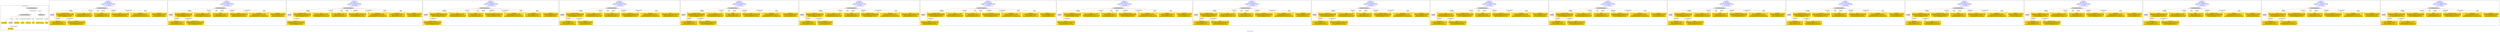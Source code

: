 digraph n0 {
fontcolor="blue"
remincross="true"
label="s22-s-moca.xml"
subgraph cluster_0 {
label="1-correct model"
n2[style="filled",color="white",fillcolor="lightgray",label="CulturalHeritageObject1"];
n3[shape="plaintext",style="filled",fillcolor="gold",label="creationDate"];
n4[style="filled",color="white",fillcolor="lightgray",label="Person1"];
n5[shape="plaintext",style="filled",fillcolor="gold",label="Dimensions"];
n6[shape="plaintext",style="filled",fillcolor="gold",label="Process"];
n7[shape="plaintext",style="filled",fillcolor="gold",label="Provenance"];
n8[shape="plaintext",style="filled",fillcolor="gold",label="title"];
n9[shape="plaintext",style="filled",fillcolor="gold",label="Assension_Number"];
n10[shape="plaintext",style="filled",fillcolor="gold",label="Artist_Name"];
n11[style="filled",color="white",fillcolor="lightgray",label="EuropeanaAggregation1"];
n12[style="filled",color="white",fillcolor="lightgray",label="WebResource1"];
n13[shape="plaintext",style="filled",fillcolor="gold",label="image"];
}
subgraph cluster_1 {
label="candidate 0\nlink coherence:1.0\nnode coherence:1.0\nconfidence:0.5796505738790739\nmapping score:0.6515501912930247\ncost:8.99999\n-precision:0.44-recall:0.36"
n15[style="filled",color="white",fillcolor="lightgray",label="CulturalHeritageObject1"];
n16[style="filled",color="white",fillcolor="lightgray",label="Person1"];
n17[shape="plaintext",style="filled",fillcolor="gold",label="Assension_Number\n[CulturalHeritageObject,provenance,0.625]\n[CulturalHeritageObject,rightsHolder,0.356]\n[CulturalHeritageObject,title,0.016]\n[Person,nameOfThePerson,0.003]"];
n18[shape="plaintext",style="filled",fillcolor="gold",label="creationDate\n[Person,dateOfDeath,0.937]\n[CulturalHeritageObject,created,0.045]\n[Person,dateOfBirth,0.018]\n[CulturalHeritageObject,provenance,0.0]"];
n19[shape="plaintext",style="filled",fillcolor="gold",label="title\n[CulturalHeritageObject,title,0.666]\n[Person,nameOfThePerson,0.277]\n[CulturalHeritageObject,provenance,0.029]\n[CulturalHeritageObject,extent,0.028]"];
n20[shape="plaintext",style="filled",fillcolor="gold",label="Provenance\n[CulturalHeritageObject,provenance,0.613]\n[CulturalHeritageObject,rightsHolder,0.364]\n[CulturalHeritageObject,title,0.017]\n[Person,nameOfThePerson,0.006]"];
n21[shape="plaintext",style="filled",fillcolor="gold",label="Process\n[CulturalHeritageObject,medium,0.974]\n[Concept,prefLabel,0.018]\n[CulturalHeritageObject,extent,0.004]\n[CulturalHeritageObject,title,0.003]"];
n22[shape="plaintext",style="filled",fillcolor="gold",label="image\n[CulturalHeritageObject,rightsHolder,0.523]\n[CulturalHeritageObject,provenance,0.318]\n[Person,nameOfThePerson,0.094]\n[CulturalHeritageObject,extent,0.066]"];
n23[shape="plaintext",style="filled",fillcolor="gold",label="Artist_Name\n[Person,nameOfThePerson,0.964]\n[CulturalHeritageObject,title,0.019]\n[CulturalHeritageObject,provenance,0.016]\n[CulturalHeritageObject,accessionNumber,0.001]"];
n24[shape="plaintext",style="filled",fillcolor="gold",label="Dimensions\n[CulturalHeritageObject,extent,0.905]\n[Person,nameOfThePerson,0.092]\n[Person,dateOfDeath,0.002]\n[CulturalHeritageObject,title,0.0]"];
}
subgraph cluster_2 {
label="candidate 1\nlink coherence:1.0\nnode coherence:1.0\nconfidence:0.5778625167906529\nmapping score:0.650954172263551\ncost:8.99999\n-precision:0.56-recall:0.45"
n26[style="filled",color="white",fillcolor="lightgray",label="CulturalHeritageObject1"];
n27[style="filled",color="white",fillcolor="lightgray",label="Person1"];
n28[shape="plaintext",style="filled",fillcolor="gold",label="Provenance\n[CulturalHeritageObject,provenance,0.613]\n[CulturalHeritageObject,rightsHolder,0.364]\n[CulturalHeritageObject,title,0.017]\n[Person,nameOfThePerson,0.006]"];
n29[shape="plaintext",style="filled",fillcolor="gold",label="creationDate\n[Person,dateOfDeath,0.937]\n[CulturalHeritageObject,created,0.045]\n[Person,dateOfBirth,0.018]\n[CulturalHeritageObject,provenance,0.0]"];
n30[shape="plaintext",style="filled",fillcolor="gold",label="title\n[CulturalHeritageObject,title,0.666]\n[Person,nameOfThePerson,0.277]\n[CulturalHeritageObject,provenance,0.029]\n[CulturalHeritageObject,extent,0.028]"];
n31[shape="plaintext",style="filled",fillcolor="gold",label="Assension_Number\n[CulturalHeritageObject,provenance,0.625]\n[CulturalHeritageObject,rightsHolder,0.356]\n[CulturalHeritageObject,title,0.016]\n[Person,nameOfThePerson,0.003]"];
n32[shape="plaintext",style="filled",fillcolor="gold",label="Process\n[CulturalHeritageObject,medium,0.974]\n[Concept,prefLabel,0.018]\n[CulturalHeritageObject,extent,0.004]\n[CulturalHeritageObject,title,0.003]"];
n33[shape="plaintext",style="filled",fillcolor="gold",label="image\n[CulturalHeritageObject,rightsHolder,0.523]\n[CulturalHeritageObject,provenance,0.318]\n[Person,nameOfThePerson,0.094]\n[CulturalHeritageObject,extent,0.066]"];
n34[shape="plaintext",style="filled",fillcolor="gold",label="Artist_Name\n[Person,nameOfThePerson,0.964]\n[CulturalHeritageObject,title,0.019]\n[CulturalHeritageObject,provenance,0.016]\n[CulturalHeritageObject,accessionNumber,0.001]"];
n35[shape="plaintext",style="filled",fillcolor="gold",label="Dimensions\n[CulturalHeritageObject,extent,0.905]\n[Person,nameOfThePerson,0.092]\n[Person,dateOfDeath,0.002]\n[CulturalHeritageObject,title,0.0]"];
}
subgraph cluster_3 {
label="candidate 10\nlink coherence:1.0\nnode coherence:1.0\nconfidence:0.4682130304588705\nmapping score:0.6144043434862901\ncost:8.99999\n-precision:0.56-recall:0.45"
n37[style="filled",color="white",fillcolor="lightgray",label="CulturalHeritageObject1"];
n38[style="filled",color="white",fillcolor="lightgray",label="Person1"];
n39[shape="plaintext",style="filled",fillcolor="gold",label="Assension_Number\n[CulturalHeritageObject,provenance,0.625]\n[CulturalHeritageObject,rightsHolder,0.356]\n[CulturalHeritageObject,title,0.016]\n[Person,nameOfThePerson,0.003]"];
n40[shape="plaintext",style="filled",fillcolor="gold",label="title\n[CulturalHeritageObject,title,0.666]\n[Person,nameOfThePerson,0.277]\n[CulturalHeritageObject,provenance,0.029]\n[CulturalHeritageObject,extent,0.028]"];
n41[shape="plaintext",style="filled",fillcolor="gold",label="Provenance\n[CulturalHeritageObject,provenance,0.613]\n[CulturalHeritageObject,rightsHolder,0.364]\n[CulturalHeritageObject,title,0.017]\n[Person,nameOfThePerson,0.006]"];
n42[shape="plaintext",style="filled",fillcolor="gold",label="Process\n[CulturalHeritageObject,medium,0.974]\n[Concept,prefLabel,0.018]\n[CulturalHeritageObject,extent,0.004]\n[CulturalHeritageObject,title,0.003]"];
n43[shape="plaintext",style="filled",fillcolor="gold",label="image\n[CulturalHeritageObject,rightsHolder,0.523]\n[CulturalHeritageObject,provenance,0.318]\n[Person,nameOfThePerson,0.094]\n[CulturalHeritageObject,extent,0.066]"];
n44[shape="plaintext",style="filled",fillcolor="gold",label="Artist_Name\n[Person,nameOfThePerson,0.964]\n[CulturalHeritageObject,title,0.019]\n[CulturalHeritageObject,provenance,0.016]\n[CulturalHeritageObject,accessionNumber,0.001]"];
n45[shape="plaintext",style="filled",fillcolor="gold",label="creationDate\n[Person,dateOfDeath,0.937]\n[CulturalHeritageObject,created,0.045]\n[Person,dateOfBirth,0.018]\n[CulturalHeritageObject,provenance,0.0]"];
n46[shape="plaintext",style="filled",fillcolor="gold",label="Dimensions\n[CulturalHeritageObject,extent,0.905]\n[Person,nameOfThePerson,0.092]\n[Person,dateOfDeath,0.002]\n[CulturalHeritageObject,title,0.0]"];
}
subgraph cluster_4 {
label="candidate 11\nlink coherence:1.0\nnode coherence:1.0\nconfidence:0.4664249733704496\nmapping score:0.6138083244568165\ncost:8.99999\n-precision:0.67-recall:0.55"
n48[style="filled",color="white",fillcolor="lightgray",label="CulturalHeritageObject1"];
n49[style="filled",color="white",fillcolor="lightgray",label="Person1"];
n50[shape="plaintext",style="filled",fillcolor="gold",label="Provenance\n[CulturalHeritageObject,provenance,0.613]\n[CulturalHeritageObject,rightsHolder,0.364]\n[CulturalHeritageObject,title,0.017]\n[Person,nameOfThePerson,0.006]"];
n51[shape="plaintext",style="filled",fillcolor="gold",label="title\n[CulturalHeritageObject,title,0.666]\n[Person,nameOfThePerson,0.277]\n[CulturalHeritageObject,provenance,0.029]\n[CulturalHeritageObject,extent,0.028]"];
n52[shape="plaintext",style="filled",fillcolor="gold",label="Assension_Number\n[CulturalHeritageObject,provenance,0.625]\n[CulturalHeritageObject,rightsHolder,0.356]\n[CulturalHeritageObject,title,0.016]\n[Person,nameOfThePerson,0.003]"];
n53[shape="plaintext",style="filled",fillcolor="gold",label="Process\n[CulturalHeritageObject,medium,0.974]\n[Concept,prefLabel,0.018]\n[CulturalHeritageObject,extent,0.004]\n[CulturalHeritageObject,title,0.003]"];
n54[shape="plaintext",style="filled",fillcolor="gold",label="image\n[CulturalHeritageObject,rightsHolder,0.523]\n[CulturalHeritageObject,provenance,0.318]\n[Person,nameOfThePerson,0.094]\n[CulturalHeritageObject,extent,0.066]"];
n55[shape="plaintext",style="filled",fillcolor="gold",label="Artist_Name\n[Person,nameOfThePerson,0.964]\n[CulturalHeritageObject,title,0.019]\n[CulturalHeritageObject,provenance,0.016]\n[CulturalHeritageObject,accessionNumber,0.001]"];
n56[shape="plaintext",style="filled",fillcolor="gold",label="creationDate\n[Person,dateOfDeath,0.937]\n[CulturalHeritageObject,created,0.045]\n[Person,dateOfBirth,0.018]\n[CulturalHeritageObject,provenance,0.0]"];
n57[shape="plaintext",style="filled",fillcolor="gold",label="Dimensions\n[CulturalHeritageObject,extent,0.905]\n[Person,nameOfThePerson,0.092]\n[Person,dateOfDeath,0.002]\n[CulturalHeritageObject,title,0.0]"];
}
subgraph cluster_5 {
label="candidate 12\nlink coherence:1.0\nnode coherence:1.0\nconfidence:0.4656610276280194\nmapping score:0.6135536758760064\ncost:8.99999\n-precision:0.33-recall:0.27"
n59[style="filled",color="white",fillcolor="lightgray",label="CulturalHeritageObject1"];
n60[style="filled",color="white",fillcolor="lightgray",label="Person1"];
n61[shape="plaintext",style="filled",fillcolor="gold",label="Assension_Number\n[CulturalHeritageObject,provenance,0.625]\n[CulturalHeritageObject,rightsHolder,0.356]\n[CulturalHeritageObject,title,0.016]\n[Person,nameOfThePerson,0.003]"];
n62[shape="plaintext",style="filled",fillcolor="gold",label="creationDate\n[Person,dateOfDeath,0.937]\n[CulturalHeritageObject,created,0.045]\n[Person,dateOfBirth,0.018]\n[CulturalHeritageObject,provenance,0.0]"];
n63[shape="plaintext",style="filled",fillcolor="gold",label="title\n[CulturalHeritageObject,title,0.666]\n[Person,nameOfThePerson,0.277]\n[CulturalHeritageObject,provenance,0.029]\n[CulturalHeritageObject,extent,0.028]"];
n64[shape="plaintext",style="filled",fillcolor="gold",label="Dimensions\n[CulturalHeritageObject,extent,0.905]\n[Person,nameOfThePerson,0.092]\n[Person,dateOfDeath,0.002]\n[CulturalHeritageObject,title,0.0]"];
n65[shape="plaintext",style="filled",fillcolor="gold",label="Process\n[CulturalHeritageObject,medium,0.974]\n[Concept,prefLabel,0.018]\n[CulturalHeritageObject,extent,0.004]\n[CulturalHeritageObject,title,0.003]"];
n66[shape="plaintext",style="filled",fillcolor="gold",label="Provenance\n[CulturalHeritageObject,provenance,0.613]\n[CulturalHeritageObject,rightsHolder,0.364]\n[CulturalHeritageObject,title,0.017]\n[Person,nameOfThePerson,0.006]"];
n67[shape="plaintext",style="filled",fillcolor="gold",label="Artist_Name\n[Person,nameOfThePerson,0.964]\n[CulturalHeritageObject,title,0.019]\n[CulturalHeritageObject,provenance,0.016]\n[CulturalHeritageObject,accessionNumber,0.001]"];
n68[shape="plaintext",style="filled",fillcolor="gold",label="image\n[CulturalHeritageObject,rightsHolder,0.523]\n[CulturalHeritageObject,provenance,0.318]\n[Person,nameOfThePerson,0.094]\n[CulturalHeritageObject,extent,0.066]"];
}
subgraph cluster_6 {
label="candidate 13\nlink coherence:1.0\nnode coherence:1.0\nconfidence:0.4647322962626519\nmapping score:0.6132440987542173\ncost:8.99999\n-precision:0.44-recall:0.36"
n70[style="filled",color="white",fillcolor="lightgray",label="CulturalHeritageObject1"];
n71[style="filled",color="white",fillcolor="lightgray",label="Person1"];
n72[shape="plaintext",style="filled",fillcolor="gold",label="Assension_Number\n[CulturalHeritageObject,provenance,0.625]\n[CulturalHeritageObject,rightsHolder,0.356]\n[CulturalHeritageObject,title,0.016]\n[Person,nameOfThePerson,0.003]"];
n73[shape="plaintext",style="filled",fillcolor="gold",label="title\n[CulturalHeritageObject,title,0.666]\n[Person,nameOfThePerson,0.277]\n[CulturalHeritageObject,provenance,0.029]\n[CulturalHeritageObject,extent,0.028]"];
n74[shape="plaintext",style="filled",fillcolor="gold",label="creationDate\n[Person,dateOfDeath,0.937]\n[CulturalHeritageObject,created,0.045]\n[Person,dateOfBirth,0.018]\n[CulturalHeritageObject,provenance,0.0]"];
n75[shape="plaintext",style="filled",fillcolor="gold",label="Provenance\n[CulturalHeritageObject,provenance,0.613]\n[CulturalHeritageObject,rightsHolder,0.364]\n[CulturalHeritageObject,title,0.017]\n[Person,nameOfThePerson,0.006]"];
n76[shape="plaintext",style="filled",fillcolor="gold",label="Process\n[CulturalHeritageObject,medium,0.974]\n[Concept,prefLabel,0.018]\n[CulturalHeritageObject,extent,0.004]\n[CulturalHeritageObject,title,0.003]"];
n77[shape="plaintext",style="filled",fillcolor="gold",label="image\n[CulturalHeritageObject,rightsHolder,0.523]\n[CulturalHeritageObject,provenance,0.318]\n[Person,nameOfThePerson,0.094]\n[CulturalHeritageObject,extent,0.066]"];
n78[shape="plaintext",style="filled",fillcolor="gold",label="Artist_Name\n[Person,nameOfThePerson,0.964]\n[CulturalHeritageObject,title,0.019]\n[CulturalHeritageObject,provenance,0.016]\n[CulturalHeritageObject,accessionNumber,0.001]"];
n79[shape="plaintext",style="filled",fillcolor="gold",label="Dimensions\n[CulturalHeritageObject,extent,0.905]\n[Person,nameOfThePerson,0.092]\n[Person,dateOfDeath,0.002]\n[CulturalHeritageObject,title,0.0]"];
}
subgraph cluster_7 {
label="candidate 14\nlink coherence:1.0\nnode coherence:1.0\nconfidence:0.4630753614295022\nmapping score:0.6126917871431674\ncost:8.99999\n-precision:0.44-recall:0.36"
n81[style="filled",color="white",fillcolor="lightgray",label="CulturalHeritageObject1"];
n82[style="filled",color="white",fillcolor="lightgray",label="Person1"];
n83[shape="plaintext",style="filled",fillcolor="gold",label="Provenance\n[CulturalHeritageObject,provenance,0.613]\n[CulturalHeritageObject,rightsHolder,0.364]\n[CulturalHeritageObject,title,0.017]\n[Person,nameOfThePerson,0.006]"];
n84[shape="plaintext",style="filled",fillcolor="gold",label="creationDate\n[Person,dateOfDeath,0.937]\n[CulturalHeritageObject,created,0.045]\n[Person,dateOfBirth,0.018]\n[CulturalHeritageObject,provenance,0.0]"];
n85[shape="plaintext",style="filled",fillcolor="gold",label="title\n[CulturalHeritageObject,title,0.666]\n[Person,nameOfThePerson,0.277]\n[CulturalHeritageObject,provenance,0.029]\n[CulturalHeritageObject,extent,0.028]"];
n86[shape="plaintext",style="filled",fillcolor="gold",label="Dimensions\n[CulturalHeritageObject,extent,0.905]\n[Person,nameOfThePerson,0.092]\n[Person,dateOfDeath,0.002]\n[CulturalHeritageObject,title,0.0]"];
n87[shape="plaintext",style="filled",fillcolor="gold",label="Process\n[CulturalHeritageObject,medium,0.974]\n[Concept,prefLabel,0.018]\n[CulturalHeritageObject,extent,0.004]\n[CulturalHeritageObject,title,0.003]"];
n88[shape="plaintext",style="filled",fillcolor="gold",label="Assension_Number\n[CulturalHeritageObject,provenance,0.625]\n[CulturalHeritageObject,rightsHolder,0.356]\n[CulturalHeritageObject,title,0.016]\n[Person,nameOfThePerson,0.003]"];
n89[shape="plaintext",style="filled",fillcolor="gold",label="Artist_Name\n[Person,nameOfThePerson,0.964]\n[CulturalHeritageObject,title,0.019]\n[CulturalHeritageObject,provenance,0.016]\n[CulturalHeritageObject,accessionNumber,0.001]"];
n90[shape="plaintext",style="filled",fillcolor="gold",label="image\n[CulturalHeritageObject,rightsHolder,0.523]\n[CulturalHeritageObject,provenance,0.318]\n[Person,nameOfThePerson,0.094]\n[CulturalHeritageObject,extent,0.066]"];
}
subgraph cluster_8 {
label="candidate 15\nlink coherence:1.0\nnode coherence:1.0\nconfidence:0.45933668896174507\nmapping score:0.6114455629872483\ncost:8.99999\n-precision:0.56-recall:0.45"
n92[style="filled",color="white",fillcolor="lightgray",label="CulturalHeritageObject1"];
n93[style="filled",color="white",fillcolor="lightgray",label="Person1"];
n94[shape="plaintext",style="filled",fillcolor="gold",label="Assension_Number\n[CulturalHeritageObject,provenance,0.625]\n[CulturalHeritageObject,rightsHolder,0.356]\n[CulturalHeritageObject,title,0.016]\n[Person,nameOfThePerson,0.003]"];
n95[shape="plaintext",style="filled",fillcolor="gold",label="title\n[CulturalHeritageObject,title,0.666]\n[Person,nameOfThePerson,0.277]\n[CulturalHeritageObject,provenance,0.029]\n[CulturalHeritageObject,extent,0.028]"];
n96[shape="plaintext",style="filled",fillcolor="gold",label="image\n[CulturalHeritageObject,rightsHolder,0.523]\n[CulturalHeritageObject,provenance,0.318]\n[Person,nameOfThePerson,0.094]\n[CulturalHeritageObject,extent,0.066]"];
n97[shape="plaintext",style="filled",fillcolor="gold",label="Process\n[CulturalHeritageObject,medium,0.974]\n[Concept,prefLabel,0.018]\n[CulturalHeritageObject,extent,0.004]\n[CulturalHeritageObject,title,0.003]"];
n98[shape="plaintext",style="filled",fillcolor="gold",label="Provenance\n[CulturalHeritageObject,provenance,0.613]\n[CulturalHeritageObject,rightsHolder,0.364]\n[CulturalHeritageObject,title,0.017]\n[Person,nameOfThePerson,0.006]"];
n99[shape="plaintext",style="filled",fillcolor="gold",label="Artist_Name\n[Person,nameOfThePerson,0.964]\n[CulturalHeritageObject,title,0.019]\n[CulturalHeritageObject,provenance,0.016]\n[CulturalHeritageObject,accessionNumber,0.001]"];
n100[shape="plaintext",style="filled",fillcolor="gold",label="creationDate\n[Person,dateOfDeath,0.937]\n[CulturalHeritageObject,created,0.045]\n[Person,dateOfBirth,0.018]\n[CulturalHeritageObject,provenance,0.0]"];
n101[shape="plaintext",style="filled",fillcolor="gold",label="Dimensions\n[CulturalHeritageObject,extent,0.905]\n[Person,nameOfThePerson,0.092]\n[Person,dateOfDeath,0.002]\n[CulturalHeritageObject,title,0.0]"];
}
subgraph cluster_9 {
label="candidate 16\nlink coherence:1.0\nnode coherence:1.0\nconfidence:0.4567510227632278\nmapping score:0.6105836742544093\ncost:8.99999\n-precision:0.67-recall:0.55"
n103[style="filled",color="white",fillcolor="lightgray",label="CulturalHeritageObject1"];
n104[style="filled",color="white",fillcolor="lightgray",label="Person1"];
n105[shape="plaintext",style="filled",fillcolor="gold",label="Provenance\n[CulturalHeritageObject,provenance,0.613]\n[CulturalHeritageObject,rightsHolder,0.364]\n[CulturalHeritageObject,title,0.017]\n[Person,nameOfThePerson,0.006]"];
n106[shape="plaintext",style="filled",fillcolor="gold",label="title\n[CulturalHeritageObject,title,0.666]\n[Person,nameOfThePerson,0.277]\n[CulturalHeritageObject,provenance,0.029]\n[CulturalHeritageObject,extent,0.028]"];
n107[shape="plaintext",style="filled",fillcolor="gold",label="image\n[CulturalHeritageObject,rightsHolder,0.523]\n[CulturalHeritageObject,provenance,0.318]\n[Person,nameOfThePerson,0.094]\n[CulturalHeritageObject,extent,0.066]"];
n108[shape="plaintext",style="filled",fillcolor="gold",label="Process\n[CulturalHeritageObject,medium,0.974]\n[Concept,prefLabel,0.018]\n[CulturalHeritageObject,extent,0.004]\n[CulturalHeritageObject,title,0.003]"];
n109[shape="plaintext",style="filled",fillcolor="gold",label="Assension_Number\n[CulturalHeritageObject,provenance,0.625]\n[CulturalHeritageObject,rightsHolder,0.356]\n[CulturalHeritageObject,title,0.016]\n[Person,nameOfThePerson,0.003]"];
n110[shape="plaintext",style="filled",fillcolor="gold",label="Artist_Name\n[Person,nameOfThePerson,0.964]\n[CulturalHeritageObject,title,0.019]\n[CulturalHeritageObject,provenance,0.016]\n[CulturalHeritageObject,accessionNumber,0.001]"];
n111[shape="plaintext",style="filled",fillcolor="gold",label="creationDate\n[Person,dateOfDeath,0.937]\n[CulturalHeritageObject,created,0.045]\n[Person,dateOfBirth,0.018]\n[CulturalHeritageObject,provenance,0.0]"];
n112[shape="plaintext",style="filled",fillcolor="gold",label="Dimensions\n[CulturalHeritageObject,extent,0.905]\n[Person,nameOfThePerson,0.092]\n[Person,dateOfDeath,0.002]\n[CulturalHeritageObject,title,0.0]"];
}
subgraph cluster_10 {
label="candidate 17\nlink coherence:1.0\nnode coherence:1.0\nconfidence:0.4558559547655264\nmapping score:0.6102853182551754\ncost:8.99999\n-precision:0.44-recall:0.36"
n114[style="filled",color="white",fillcolor="lightgray",label="CulturalHeritageObject1"];
n115[style="filled",color="white",fillcolor="lightgray",label="Person1"];
n116[shape="plaintext",style="filled",fillcolor="gold",label="Assension_Number\n[CulturalHeritageObject,provenance,0.625]\n[CulturalHeritageObject,rightsHolder,0.356]\n[CulturalHeritageObject,title,0.016]\n[Person,nameOfThePerson,0.003]"];
n117[shape="plaintext",style="filled",fillcolor="gold",label="title\n[CulturalHeritageObject,title,0.666]\n[Person,nameOfThePerson,0.277]\n[CulturalHeritageObject,provenance,0.029]\n[CulturalHeritageObject,extent,0.028]"];
n118[shape="plaintext",style="filled",fillcolor="gold",label="creationDate\n[Person,dateOfDeath,0.937]\n[CulturalHeritageObject,created,0.045]\n[Person,dateOfBirth,0.018]\n[CulturalHeritageObject,provenance,0.0]"];
n119[shape="plaintext",style="filled",fillcolor="gold",label="image\n[CulturalHeritageObject,rightsHolder,0.523]\n[CulturalHeritageObject,provenance,0.318]\n[Person,nameOfThePerson,0.094]\n[CulturalHeritageObject,extent,0.066]"];
n120[shape="plaintext",style="filled",fillcolor="gold",label="Process\n[CulturalHeritageObject,medium,0.974]\n[Concept,prefLabel,0.018]\n[CulturalHeritageObject,extent,0.004]\n[CulturalHeritageObject,title,0.003]"];
n121[shape="plaintext",style="filled",fillcolor="gold",label="Provenance\n[CulturalHeritageObject,provenance,0.613]\n[CulturalHeritageObject,rightsHolder,0.364]\n[CulturalHeritageObject,title,0.017]\n[Person,nameOfThePerson,0.006]"];
n122[shape="plaintext",style="filled",fillcolor="gold",label="Artist_Name\n[Person,nameOfThePerson,0.964]\n[CulturalHeritageObject,title,0.019]\n[CulturalHeritageObject,provenance,0.016]\n[CulturalHeritageObject,accessionNumber,0.001]"];
n123[shape="plaintext",style="filled",fillcolor="gold",label="Dimensions\n[CulturalHeritageObject,extent,0.905]\n[Person,nameOfThePerson,0.092]\n[Person,dateOfDeath,0.002]\n[CulturalHeritageObject,title,0.0]"];
}
subgraph cluster_11 {
label="candidate 18\nlink coherence:1.0\nnode coherence:1.0\nconfidence:0.4532702885670092\nmapping score:0.6094234295223364\ncost:8.99999\n-precision:0.56-recall:0.45"
n125[style="filled",color="white",fillcolor="lightgray",label="CulturalHeritageObject1"];
n126[style="filled",color="white",fillcolor="lightgray",label="Person1"];
n127[shape="plaintext",style="filled",fillcolor="gold",label="Provenance\n[CulturalHeritageObject,provenance,0.613]\n[CulturalHeritageObject,rightsHolder,0.364]\n[CulturalHeritageObject,title,0.017]\n[Person,nameOfThePerson,0.006]"];
n128[shape="plaintext",style="filled",fillcolor="gold",label="title\n[CulturalHeritageObject,title,0.666]\n[Person,nameOfThePerson,0.277]\n[CulturalHeritageObject,provenance,0.029]\n[CulturalHeritageObject,extent,0.028]"];
n129[shape="plaintext",style="filled",fillcolor="gold",label="creationDate\n[Person,dateOfDeath,0.937]\n[CulturalHeritageObject,created,0.045]\n[Person,dateOfBirth,0.018]\n[CulturalHeritageObject,provenance,0.0]"];
n130[shape="plaintext",style="filled",fillcolor="gold",label="image\n[CulturalHeritageObject,rightsHolder,0.523]\n[CulturalHeritageObject,provenance,0.318]\n[Person,nameOfThePerson,0.094]\n[CulturalHeritageObject,extent,0.066]"];
n131[shape="plaintext",style="filled",fillcolor="gold",label="Process\n[CulturalHeritageObject,medium,0.974]\n[Concept,prefLabel,0.018]\n[CulturalHeritageObject,extent,0.004]\n[CulturalHeritageObject,title,0.003]"];
n132[shape="plaintext",style="filled",fillcolor="gold",label="Assension_Number\n[CulturalHeritageObject,provenance,0.625]\n[CulturalHeritageObject,rightsHolder,0.356]\n[CulturalHeritageObject,title,0.016]\n[Person,nameOfThePerson,0.003]"];
n133[shape="plaintext",style="filled",fillcolor="gold",label="Artist_Name\n[Person,nameOfThePerson,0.964]\n[CulturalHeritageObject,title,0.019]\n[CulturalHeritageObject,provenance,0.016]\n[CulturalHeritageObject,accessionNumber,0.001]"];
n134[shape="plaintext",style="filled",fillcolor="gold",label="Dimensions\n[CulturalHeritageObject,extent,0.905]\n[Person,nameOfThePerson,0.092]\n[Person,dateOfDeath,0.002]\n[CulturalHeritageObject,title,0.0]"];
}
subgraph cluster_12 {
label="candidate 19\nlink coherence:1.0\nnode coherence:1.0\nconfidence:0.4150284118901164\nmapping score:0.5966761372967054\ncost:8.99999\n-precision:0.33-recall:0.27"
n136[style="filled",color="white",fillcolor="lightgray",label="CulturalHeritageObject1"];
n137[style="filled",color="white",fillcolor="lightgray",label="Person1"];
n138[shape="plaintext",style="filled",fillcolor="gold",label="title\n[CulturalHeritageObject,title,0.666]\n[Person,nameOfThePerson,0.277]\n[CulturalHeritageObject,provenance,0.029]\n[CulturalHeritageObject,extent,0.028]"];
n139[shape="plaintext",style="filled",fillcolor="gold",label="Assension_Number\n[CulturalHeritageObject,provenance,0.625]\n[CulturalHeritageObject,rightsHolder,0.356]\n[CulturalHeritageObject,title,0.016]\n[Person,nameOfThePerson,0.003]"];
n140[shape="plaintext",style="filled",fillcolor="gold",label="creationDate\n[Person,dateOfDeath,0.937]\n[CulturalHeritageObject,created,0.045]\n[Person,dateOfBirth,0.018]\n[CulturalHeritageObject,provenance,0.0]"];
n141[shape="plaintext",style="filled",fillcolor="gold",label="image\n[CulturalHeritageObject,rightsHolder,0.523]\n[CulturalHeritageObject,provenance,0.318]\n[Person,nameOfThePerson,0.094]\n[CulturalHeritageObject,extent,0.066]"];
n142[shape="plaintext",style="filled",fillcolor="gold",label="Process\n[CulturalHeritageObject,medium,0.974]\n[Concept,prefLabel,0.018]\n[CulturalHeritageObject,extent,0.004]\n[CulturalHeritageObject,title,0.003]"];
n143[shape="plaintext",style="filled",fillcolor="gold",label="Provenance\n[CulturalHeritageObject,provenance,0.613]\n[CulturalHeritageObject,rightsHolder,0.364]\n[CulturalHeritageObject,title,0.017]\n[Person,nameOfThePerson,0.006]"];
n144[shape="plaintext",style="filled",fillcolor="gold",label="Artist_Name\n[Person,nameOfThePerson,0.964]\n[CulturalHeritageObject,title,0.019]\n[CulturalHeritageObject,provenance,0.016]\n[CulturalHeritageObject,accessionNumber,0.001]"];
n145[shape="plaintext",style="filled",fillcolor="gold",label="Dimensions\n[CulturalHeritageObject,extent,0.905]\n[Person,nameOfThePerson,0.092]\n[Person,dateOfDeath,0.002]\n[CulturalHeritageObject,title,0.0]"];
}
subgraph cluster_13 {
label="candidate 2\nlink coherence:1.0\nnode coherence:1.0\nconfidence:0.5707742323819484\nmapping score:0.6485914107939829\ncost:8.99999\n-precision:0.44-recall:0.36"
n147[style="filled",color="white",fillcolor="lightgray",label="CulturalHeritageObject1"];
n148[style="filled",color="white",fillcolor="lightgray",label="Person1"];
n149[shape="plaintext",style="filled",fillcolor="gold",label="Assension_Number\n[CulturalHeritageObject,provenance,0.625]\n[CulturalHeritageObject,rightsHolder,0.356]\n[CulturalHeritageObject,title,0.016]\n[Person,nameOfThePerson,0.003]"];
n150[shape="plaintext",style="filled",fillcolor="gold",label="creationDate\n[Person,dateOfDeath,0.937]\n[CulturalHeritageObject,created,0.045]\n[Person,dateOfBirth,0.018]\n[CulturalHeritageObject,provenance,0.0]"];
n151[shape="plaintext",style="filled",fillcolor="gold",label="title\n[CulturalHeritageObject,title,0.666]\n[Person,nameOfThePerson,0.277]\n[CulturalHeritageObject,provenance,0.029]\n[CulturalHeritageObject,extent,0.028]"];
n152[shape="plaintext",style="filled",fillcolor="gold",label="image\n[CulturalHeritageObject,rightsHolder,0.523]\n[CulturalHeritageObject,provenance,0.318]\n[Person,nameOfThePerson,0.094]\n[CulturalHeritageObject,extent,0.066]"];
n153[shape="plaintext",style="filled",fillcolor="gold",label="Process\n[CulturalHeritageObject,medium,0.974]\n[Concept,prefLabel,0.018]\n[CulturalHeritageObject,extent,0.004]\n[CulturalHeritageObject,title,0.003]"];
n154[shape="plaintext",style="filled",fillcolor="gold",label="Provenance\n[CulturalHeritageObject,provenance,0.613]\n[CulturalHeritageObject,rightsHolder,0.364]\n[CulturalHeritageObject,title,0.017]\n[Person,nameOfThePerson,0.006]"];
n155[shape="plaintext",style="filled",fillcolor="gold",label="Artist_Name\n[Person,nameOfThePerson,0.964]\n[CulturalHeritageObject,title,0.019]\n[CulturalHeritageObject,provenance,0.016]\n[CulturalHeritageObject,accessionNumber,0.001]"];
n156[shape="plaintext",style="filled",fillcolor="gold",label="Dimensions\n[CulturalHeritageObject,extent,0.905]\n[Person,nameOfThePerson,0.092]\n[Person,dateOfDeath,0.002]\n[CulturalHeritageObject,title,0.0]"];
}
subgraph cluster_14 {
label="candidate 3\nlink coherence:1.0\nnode coherence:1.0\nconfidence:0.5681885661834312\nmapping score:0.6477295220611438\ncost:8.99999\n-precision:0.56-recall:0.45"
n158[style="filled",color="white",fillcolor="lightgray",label="CulturalHeritageObject1"];
n159[style="filled",color="white",fillcolor="lightgray",label="Person1"];
n160[shape="plaintext",style="filled",fillcolor="gold",label="Provenance\n[CulturalHeritageObject,provenance,0.613]\n[CulturalHeritageObject,rightsHolder,0.364]\n[CulturalHeritageObject,title,0.017]\n[Person,nameOfThePerson,0.006]"];
n161[shape="plaintext",style="filled",fillcolor="gold",label="creationDate\n[Person,dateOfDeath,0.937]\n[CulturalHeritageObject,created,0.045]\n[Person,dateOfBirth,0.018]\n[CulturalHeritageObject,provenance,0.0]"];
n162[shape="plaintext",style="filled",fillcolor="gold",label="title\n[CulturalHeritageObject,title,0.666]\n[Person,nameOfThePerson,0.277]\n[CulturalHeritageObject,provenance,0.029]\n[CulturalHeritageObject,extent,0.028]"];
n163[shape="plaintext",style="filled",fillcolor="gold",label="image\n[CulturalHeritageObject,rightsHolder,0.523]\n[CulturalHeritageObject,provenance,0.318]\n[Person,nameOfThePerson,0.094]\n[CulturalHeritageObject,extent,0.066]"];
n164[shape="plaintext",style="filled",fillcolor="gold",label="Process\n[CulturalHeritageObject,medium,0.974]\n[Concept,prefLabel,0.018]\n[CulturalHeritageObject,extent,0.004]\n[CulturalHeritageObject,title,0.003]"];
n165[shape="plaintext",style="filled",fillcolor="gold",label="Assension_Number\n[CulturalHeritageObject,provenance,0.625]\n[CulturalHeritageObject,rightsHolder,0.356]\n[CulturalHeritageObject,title,0.016]\n[Person,nameOfThePerson,0.003]"];
n166[shape="plaintext",style="filled",fillcolor="gold",label="Artist_Name\n[Person,nameOfThePerson,0.964]\n[CulturalHeritageObject,title,0.019]\n[CulturalHeritageObject,provenance,0.016]\n[CulturalHeritageObject,accessionNumber,0.001]"];
n167[shape="plaintext",style="filled",fillcolor="gold",label="Dimensions\n[CulturalHeritageObject,extent,0.905]\n[Person,nameOfThePerson,0.092]\n[Person,dateOfDeath,0.002]\n[CulturalHeritageObject,title,0.0]"];
}
subgraph cluster_15 {
label="candidate 4\nlink coherence:1.0\nnode coherence:1.0\nconfidence:0.5323471866256599\nmapping score:0.6357823955418866\ncost:8.99999\n-precision:0.33-recall:0.27"
n169[style="filled",color="white",fillcolor="lightgray",label="CulturalHeritageObject1"];
n170[style="filled",color="white",fillcolor="lightgray",label="Person1"];
n171[shape="plaintext",style="filled",fillcolor="gold",label="Assension_Number\n[CulturalHeritageObject,provenance,0.625]\n[CulturalHeritageObject,rightsHolder,0.356]\n[CulturalHeritageObject,title,0.016]\n[Person,nameOfThePerson,0.003]"];
n172[shape="plaintext",style="filled",fillcolor="gold",label="Provenance\n[CulturalHeritageObject,provenance,0.613]\n[CulturalHeritageObject,rightsHolder,0.364]\n[CulturalHeritageObject,title,0.017]\n[Person,nameOfThePerson,0.006]"];
n173[shape="plaintext",style="filled",fillcolor="gold",label="creationDate\n[Person,dateOfDeath,0.937]\n[CulturalHeritageObject,created,0.045]\n[Person,dateOfBirth,0.018]\n[CulturalHeritageObject,provenance,0.0]"];
n174[shape="plaintext",style="filled",fillcolor="gold",label="title\n[CulturalHeritageObject,title,0.666]\n[Person,nameOfThePerson,0.277]\n[CulturalHeritageObject,provenance,0.029]\n[CulturalHeritageObject,extent,0.028]"];
n175[shape="plaintext",style="filled",fillcolor="gold",label="Process\n[CulturalHeritageObject,medium,0.974]\n[Concept,prefLabel,0.018]\n[CulturalHeritageObject,extent,0.004]\n[CulturalHeritageObject,title,0.003]"];
n176[shape="plaintext",style="filled",fillcolor="gold",label="image\n[CulturalHeritageObject,rightsHolder,0.523]\n[CulturalHeritageObject,provenance,0.318]\n[Person,nameOfThePerson,0.094]\n[CulturalHeritageObject,extent,0.066]"];
n177[shape="plaintext",style="filled",fillcolor="gold",label="Artist_Name\n[Person,nameOfThePerson,0.964]\n[CulturalHeritageObject,title,0.019]\n[CulturalHeritageObject,provenance,0.016]\n[CulturalHeritageObject,accessionNumber,0.001]"];
n178[shape="plaintext",style="filled",fillcolor="gold",label="Dimensions\n[CulturalHeritageObject,extent,0.905]\n[Person,nameOfThePerson,0.092]\n[Person,dateOfDeath,0.002]\n[CulturalHeritageObject,title,0.0]"];
}
subgraph cluster_16 {
label="candidate 5\nlink coherence:1.0\nnode coherence:1.0\nconfidence:0.5308051041975927\nmapping score:0.6352683680658643\ncost:8.99999\n-precision:0.44-recall:0.36"
n180[style="filled",color="white",fillcolor="lightgray",label="CulturalHeritageObject1"];
n181[style="filled",color="white",fillcolor="lightgray",label="Person1"];
n182[shape="plaintext",style="filled",fillcolor="gold",label="Provenance\n[CulturalHeritageObject,provenance,0.613]\n[CulturalHeritageObject,rightsHolder,0.364]\n[CulturalHeritageObject,title,0.017]\n[Person,nameOfThePerson,0.006]"];
n183[shape="plaintext",style="filled",fillcolor="gold",label="Assension_Number\n[CulturalHeritageObject,provenance,0.625]\n[CulturalHeritageObject,rightsHolder,0.356]\n[CulturalHeritageObject,title,0.016]\n[Person,nameOfThePerson,0.003]"];
n184[shape="plaintext",style="filled",fillcolor="gold",label="creationDate\n[Person,dateOfDeath,0.937]\n[CulturalHeritageObject,created,0.045]\n[Person,dateOfBirth,0.018]\n[CulturalHeritageObject,provenance,0.0]"];
n185[shape="plaintext",style="filled",fillcolor="gold",label="title\n[CulturalHeritageObject,title,0.666]\n[Person,nameOfThePerson,0.277]\n[CulturalHeritageObject,provenance,0.029]\n[CulturalHeritageObject,extent,0.028]"];
n186[shape="plaintext",style="filled",fillcolor="gold",label="Process\n[CulturalHeritageObject,medium,0.974]\n[Concept,prefLabel,0.018]\n[CulturalHeritageObject,extent,0.004]\n[CulturalHeritageObject,title,0.003]"];
n187[shape="plaintext",style="filled",fillcolor="gold",label="image\n[CulturalHeritageObject,rightsHolder,0.523]\n[CulturalHeritageObject,provenance,0.318]\n[Person,nameOfThePerson,0.094]\n[CulturalHeritageObject,extent,0.066]"];
n188[shape="plaintext",style="filled",fillcolor="gold",label="Artist_Name\n[Person,nameOfThePerson,0.964]\n[CulturalHeritageObject,title,0.019]\n[CulturalHeritageObject,provenance,0.016]\n[CulturalHeritageObject,accessionNumber,0.001]"];
n189[shape="plaintext",style="filled",fillcolor="gold",label="Dimensions\n[CulturalHeritageObject,extent,0.905]\n[Person,nameOfThePerson,0.092]\n[Person,dateOfDeath,0.002]\n[CulturalHeritageObject,title,0.0]"];
}
subgraph cluster_17 {
label="candidate 6\nlink coherence:1.0\nnode coherence:1.0\nconfidence:0.5210875907273596\nmapping score:0.6320291969091199\ncost:8.99999\n-precision:0.44-recall:0.36"
n191[style="filled",color="white",fillcolor="lightgray",label="CulturalHeritageObject1"];
n192[style="filled",color="white",fillcolor="lightgray",label="Person1"];
n193[shape="plaintext",style="filled",fillcolor="gold",label="image\n[CulturalHeritageObject,rightsHolder,0.523]\n[CulturalHeritageObject,provenance,0.318]\n[Person,nameOfThePerson,0.094]\n[CulturalHeritageObject,extent,0.066]"];
n194[shape="plaintext",style="filled",fillcolor="gold",label="creationDate\n[Person,dateOfDeath,0.937]\n[CulturalHeritageObject,created,0.045]\n[Person,dateOfBirth,0.018]\n[CulturalHeritageObject,provenance,0.0]"];
n195[shape="plaintext",style="filled",fillcolor="gold",label="title\n[CulturalHeritageObject,title,0.666]\n[Person,nameOfThePerson,0.277]\n[CulturalHeritageObject,provenance,0.029]\n[CulturalHeritageObject,extent,0.028]"];
n196[shape="plaintext",style="filled",fillcolor="gold",label="Assension_Number\n[CulturalHeritageObject,provenance,0.625]\n[CulturalHeritageObject,rightsHolder,0.356]\n[CulturalHeritageObject,title,0.016]\n[Person,nameOfThePerson,0.003]"];
n197[shape="plaintext",style="filled",fillcolor="gold",label="Process\n[CulturalHeritageObject,medium,0.974]\n[Concept,prefLabel,0.018]\n[CulturalHeritageObject,extent,0.004]\n[CulturalHeritageObject,title,0.003]"];
n198[shape="plaintext",style="filled",fillcolor="gold",label="Provenance\n[CulturalHeritageObject,provenance,0.613]\n[CulturalHeritageObject,rightsHolder,0.364]\n[CulturalHeritageObject,title,0.017]\n[Person,nameOfThePerson,0.006]"];
n199[shape="plaintext",style="filled",fillcolor="gold",label="Artist_Name\n[Person,nameOfThePerson,0.964]\n[CulturalHeritageObject,title,0.019]\n[CulturalHeritageObject,provenance,0.016]\n[CulturalHeritageObject,accessionNumber,0.001]"];
n200[shape="plaintext",style="filled",fillcolor="gold",label="Dimensions\n[CulturalHeritageObject,extent,0.905]\n[Person,nameOfThePerson,0.092]\n[Person,dateOfDeath,0.002]\n[CulturalHeritageObject,title,0.0]"];
}
subgraph cluster_18 {
label="candidate 7\nlink coherence:1.0\nnode coherence:1.0\nconfidence:0.5202899816172634\nmapping score:0.6317633272057545\ncost:8.99999\n-precision:0.44-recall:0.36"
n202[style="filled",color="white",fillcolor="lightgray",label="CulturalHeritageObject1"];
n203[style="filled",color="white",fillcolor="lightgray",label="Person1"];
n204[shape="plaintext",style="filled",fillcolor="gold",label="image\n[CulturalHeritageObject,rightsHolder,0.523]\n[CulturalHeritageObject,provenance,0.318]\n[Person,nameOfThePerson,0.094]\n[CulturalHeritageObject,extent,0.066]"];
n205[shape="plaintext",style="filled",fillcolor="gold",label="creationDate\n[Person,dateOfDeath,0.937]\n[CulturalHeritageObject,created,0.045]\n[Person,dateOfBirth,0.018]\n[CulturalHeritageObject,provenance,0.0]"];
n206[shape="plaintext",style="filled",fillcolor="gold",label="title\n[CulturalHeritageObject,title,0.666]\n[Person,nameOfThePerson,0.277]\n[CulturalHeritageObject,provenance,0.029]\n[CulturalHeritageObject,extent,0.028]"];
n207[shape="plaintext",style="filled",fillcolor="gold",label="Provenance\n[CulturalHeritageObject,provenance,0.613]\n[CulturalHeritageObject,rightsHolder,0.364]\n[CulturalHeritageObject,title,0.017]\n[Person,nameOfThePerson,0.006]"];
n208[shape="plaintext",style="filled",fillcolor="gold",label="Process\n[CulturalHeritageObject,medium,0.974]\n[Concept,prefLabel,0.018]\n[CulturalHeritageObject,extent,0.004]\n[CulturalHeritageObject,title,0.003]"];
n209[shape="plaintext",style="filled",fillcolor="gold",label="Assension_Number\n[CulturalHeritageObject,provenance,0.625]\n[CulturalHeritageObject,rightsHolder,0.356]\n[CulturalHeritageObject,title,0.016]\n[Person,nameOfThePerson,0.003]"];
n210[shape="plaintext",style="filled",fillcolor="gold",label="Artist_Name\n[Person,nameOfThePerson,0.964]\n[CulturalHeritageObject,title,0.019]\n[CulturalHeritageObject,provenance,0.016]\n[CulturalHeritageObject,accessionNumber,0.001]"];
n211[shape="plaintext",style="filled",fillcolor="gold",label="Dimensions\n[CulturalHeritageObject,extent,0.905]\n[Person,nameOfThePerson,0.092]\n[Person,dateOfDeath,0.002]\n[CulturalHeritageObject,title,0.0]"];
}
subgraph cluster_19 {
label="candidate 8\nlink coherence:1.0\nnode coherence:1.0\nconfidence:0.47403017813429943\nmapping score:0.6163433927114331\ncost:8.99999\n-precision:0.33-recall:0.27"
n213[style="filled",color="white",fillcolor="lightgray",label="CulturalHeritageObject1"];
n214[style="filled",color="white",fillcolor="lightgray",label="Person1"];
n215[shape="plaintext",style="filled",fillcolor="gold",label="image\n[CulturalHeritageObject,rightsHolder,0.523]\n[CulturalHeritageObject,provenance,0.318]\n[Person,nameOfThePerson,0.094]\n[CulturalHeritageObject,extent,0.066]"];
n216[shape="plaintext",style="filled",fillcolor="gold",label="Assension_Number\n[CulturalHeritageObject,provenance,0.625]\n[CulturalHeritageObject,rightsHolder,0.356]\n[CulturalHeritageObject,title,0.016]\n[Person,nameOfThePerson,0.003]"];
n217[shape="plaintext",style="filled",fillcolor="gold",label="creationDate\n[Person,dateOfDeath,0.937]\n[CulturalHeritageObject,created,0.045]\n[Person,dateOfBirth,0.018]\n[CulturalHeritageObject,provenance,0.0]"];
n218[shape="plaintext",style="filled",fillcolor="gold",label="title\n[CulturalHeritageObject,title,0.666]\n[Person,nameOfThePerson,0.277]\n[CulturalHeritageObject,provenance,0.029]\n[CulturalHeritageObject,extent,0.028]"];
n219[shape="plaintext",style="filled",fillcolor="gold",label="Process\n[CulturalHeritageObject,medium,0.974]\n[Concept,prefLabel,0.018]\n[CulturalHeritageObject,extent,0.004]\n[CulturalHeritageObject,title,0.003]"];
n220[shape="plaintext",style="filled",fillcolor="gold",label="Provenance\n[CulturalHeritageObject,provenance,0.613]\n[CulturalHeritageObject,rightsHolder,0.364]\n[CulturalHeritageObject,title,0.017]\n[Person,nameOfThePerson,0.006]"];
n221[shape="plaintext",style="filled",fillcolor="gold",label="Artist_Name\n[Person,nameOfThePerson,0.964]\n[CulturalHeritageObject,title,0.019]\n[CulturalHeritageObject,provenance,0.016]\n[CulturalHeritageObject,accessionNumber,0.001]"];
n222[shape="plaintext",style="filled",fillcolor="gold",label="Dimensions\n[CulturalHeritageObject,extent,0.905]\n[Person,nameOfThePerson,0.092]\n[Person,dateOfDeath,0.002]\n[CulturalHeritageObject,title,0.0]"];
}
subgraph cluster_20 {
label="candidate 9\nlink coherence:1.0\nnode coherence:1.0\nconfidence:0.47298659436384943\nmapping score:0.6159955314546165\ncost:8.99999\n-precision:0.33-recall:0.27"
n224[style="filled",color="white",fillcolor="lightgray",label="CulturalHeritageObject1"];
n225[style="filled",color="white",fillcolor="lightgray",label="Person1"];
n226[shape="plaintext",style="filled",fillcolor="gold",label="image\n[CulturalHeritageObject,rightsHolder,0.523]\n[CulturalHeritageObject,provenance,0.318]\n[Person,nameOfThePerson,0.094]\n[CulturalHeritageObject,extent,0.066]"];
n227[shape="plaintext",style="filled",fillcolor="gold",label="Provenance\n[CulturalHeritageObject,provenance,0.613]\n[CulturalHeritageObject,rightsHolder,0.364]\n[CulturalHeritageObject,title,0.017]\n[Person,nameOfThePerson,0.006]"];
n228[shape="plaintext",style="filled",fillcolor="gold",label="creationDate\n[Person,dateOfDeath,0.937]\n[CulturalHeritageObject,created,0.045]\n[Person,dateOfBirth,0.018]\n[CulturalHeritageObject,provenance,0.0]"];
n229[shape="plaintext",style="filled",fillcolor="gold",label="title\n[CulturalHeritageObject,title,0.666]\n[Person,nameOfThePerson,0.277]\n[CulturalHeritageObject,provenance,0.029]\n[CulturalHeritageObject,extent,0.028]"];
n230[shape="plaintext",style="filled",fillcolor="gold",label="Process\n[CulturalHeritageObject,medium,0.974]\n[Concept,prefLabel,0.018]\n[CulturalHeritageObject,extent,0.004]\n[CulturalHeritageObject,title,0.003]"];
n231[shape="plaintext",style="filled",fillcolor="gold",label="Assension_Number\n[CulturalHeritageObject,provenance,0.625]\n[CulturalHeritageObject,rightsHolder,0.356]\n[CulturalHeritageObject,title,0.016]\n[Person,nameOfThePerson,0.003]"];
n232[shape="plaintext",style="filled",fillcolor="gold",label="Artist_Name\n[Person,nameOfThePerson,0.964]\n[CulturalHeritageObject,title,0.019]\n[CulturalHeritageObject,provenance,0.016]\n[CulturalHeritageObject,accessionNumber,0.001]"];
n233[shape="plaintext",style="filled",fillcolor="gold",label="Dimensions\n[CulturalHeritageObject,extent,0.905]\n[Person,nameOfThePerson,0.092]\n[Person,dateOfDeath,0.002]\n[CulturalHeritageObject,title,0.0]"];
}
n2 -> n3[color="brown",fontcolor="black",label="created"]
n2 -> n4[color="brown",fontcolor="black",label="creator"]
n2 -> n5[color="brown",fontcolor="black",label="extent"]
n2 -> n6[color="brown",fontcolor="black",label="medium"]
n2 -> n7[color="brown",fontcolor="black",label="provenance"]
n2 -> n8[color="brown",fontcolor="black",label="title"]
n2 -> n9[color="brown",fontcolor="black",label="accessionNumber"]
n4 -> n10[color="brown",fontcolor="black",label="nameOfThePerson"]
n11 -> n2[color="brown",fontcolor="black",label="aggregatedCHO"]
n11 -> n12[color="brown",fontcolor="black",label="hasView"]
n12 -> n13[color="brown",fontcolor="black",label="classLink"]
n15 -> n16[color="brown",fontcolor="black",label="creator\nw=0.99999"]
n15 -> n17[color="brown",fontcolor="black",label="provenance\nw=1.0"]
n16 -> n18[color="brown",fontcolor="black",label="dateOfDeath\nw=1.0"]
n15 -> n19[color="brown",fontcolor="black",label="title\nw=1.0"]
n16 -> n20[color="brown",fontcolor="black",label="nameOfThePerson\nw=1.0"]
n15 -> n21[color="brown",fontcolor="black",label="medium\nw=1.0"]
n15 -> n22[color="brown",fontcolor="black",label="rightsHolder\nw=1.0"]
n15 -> n23[color="brown",fontcolor="black",label="accessionNumber\nw=1.0"]
n15 -> n24[color="brown",fontcolor="black",label="extent\nw=1.0"]
n26 -> n27[color="brown",fontcolor="black",label="creator\nw=0.99999"]
n26 -> n28[color="brown",fontcolor="black",label="provenance\nw=1.0"]
n27 -> n29[color="brown",fontcolor="black",label="dateOfDeath\nw=1.0"]
n26 -> n30[color="brown",fontcolor="black",label="title\nw=1.0"]
n27 -> n31[color="brown",fontcolor="black",label="nameOfThePerson\nw=1.0"]
n26 -> n32[color="brown",fontcolor="black",label="medium\nw=1.0"]
n26 -> n33[color="brown",fontcolor="black",label="rightsHolder\nw=1.0"]
n26 -> n34[color="brown",fontcolor="black",label="accessionNumber\nw=1.0"]
n26 -> n35[color="brown",fontcolor="black",label="extent\nw=1.0"]
n37 -> n38[color="brown",fontcolor="black",label="creator\nw=0.99999"]
n37 -> n39[color="brown",fontcolor="black",label="provenance\nw=1.0"]
n37 -> n40[color="brown",fontcolor="black",label="title\nw=1.0"]
n38 -> n41[color="brown",fontcolor="black",label="nameOfThePerson\nw=1.0"]
n37 -> n42[color="brown",fontcolor="black",label="medium\nw=1.0"]
n37 -> n43[color="brown",fontcolor="black",label="rightsHolder\nw=1.0"]
n37 -> n44[color="brown",fontcolor="black",label="accessionNumber\nw=1.0"]
n37 -> n45[color="brown",fontcolor="black",label="created\nw=1.0"]
n37 -> n46[color="brown",fontcolor="black",label="extent\nw=1.0"]
n48 -> n49[color="brown",fontcolor="black",label="creator\nw=0.99999"]
n48 -> n50[color="brown",fontcolor="black",label="provenance\nw=1.0"]
n48 -> n51[color="brown",fontcolor="black",label="title\nw=1.0"]
n49 -> n52[color="brown",fontcolor="black",label="nameOfThePerson\nw=1.0"]
n48 -> n53[color="brown",fontcolor="black",label="medium\nw=1.0"]
n48 -> n54[color="brown",fontcolor="black",label="rightsHolder\nw=1.0"]
n48 -> n55[color="brown",fontcolor="black",label="accessionNumber\nw=1.0"]
n48 -> n56[color="brown",fontcolor="black",label="created\nw=1.0"]
n48 -> n57[color="brown",fontcolor="black",label="extent\nw=1.0"]
n59 -> n60[color="brown",fontcolor="black",label="creator\nw=0.99999"]
n59 -> n61[color="brown",fontcolor="black",label="provenance\nw=1.0"]
n60 -> n62[color="brown",fontcolor="black",label="dateOfDeath\nw=1.0"]
n59 -> n63[color="brown",fontcolor="black",label="title\nw=1.0"]
n60 -> n64[color="brown",fontcolor="black",label="nameOfThePerson\nw=1.0"]
n59 -> n65[color="brown",fontcolor="black",label="medium\nw=1.0"]
n59 -> n66[color="brown",fontcolor="black",label="rightsHolder\nw=1.0"]
n59 -> n67[color="brown",fontcolor="black",label="accessionNumber\nw=1.0"]
n59 -> n68[color="brown",fontcolor="black",label="extent\nw=1.0"]
n70 -> n71[color="brown",fontcolor="black",label="creator\nw=0.99999"]
n70 -> n72[color="brown",fontcolor="black",label="provenance\nw=1.0"]
n70 -> n73[color="brown",fontcolor="black",label="title\nw=1.0"]
n71 -> n74[color="brown",fontcolor="black",label="dateOfBirth\nw=1.0"]
n71 -> n75[color="brown",fontcolor="black",label="nameOfThePerson\nw=1.0"]
n70 -> n76[color="brown",fontcolor="black",label="medium\nw=1.0"]
n70 -> n77[color="brown",fontcolor="black",label="rightsHolder\nw=1.0"]
n70 -> n78[color="brown",fontcolor="black",label="accessionNumber\nw=1.0"]
n70 -> n79[color="brown",fontcolor="black",label="extent\nw=1.0"]
n81 -> n82[color="brown",fontcolor="black",label="creator\nw=0.99999"]
n81 -> n83[color="brown",fontcolor="black",label="provenance\nw=1.0"]
n82 -> n84[color="brown",fontcolor="black",label="dateOfDeath\nw=1.0"]
n81 -> n85[color="brown",fontcolor="black",label="title\nw=1.0"]
n82 -> n86[color="brown",fontcolor="black",label="nameOfThePerson\nw=1.0"]
n81 -> n87[color="brown",fontcolor="black",label="medium\nw=1.0"]
n81 -> n88[color="brown",fontcolor="black",label="rightsHolder\nw=1.0"]
n81 -> n89[color="brown",fontcolor="black",label="accessionNumber\nw=1.0"]
n81 -> n90[color="brown",fontcolor="black",label="extent\nw=1.0"]
n92 -> n93[color="brown",fontcolor="black",label="creator\nw=0.99999"]
n92 -> n94[color="brown",fontcolor="black",label="provenance\nw=1.0"]
n92 -> n95[color="brown",fontcolor="black",label="title\nw=1.0"]
n93 -> n96[color="brown",fontcolor="black",label="nameOfThePerson\nw=1.0"]
n92 -> n97[color="brown",fontcolor="black",label="medium\nw=1.0"]
n92 -> n98[color="brown",fontcolor="black",label="rightsHolder\nw=1.0"]
n92 -> n99[color="brown",fontcolor="black",label="accessionNumber\nw=1.0"]
n92 -> n100[color="brown",fontcolor="black",label="created\nw=1.0"]
n92 -> n101[color="brown",fontcolor="black",label="extent\nw=1.0"]
n103 -> n104[color="brown",fontcolor="black",label="creator\nw=0.99999"]
n103 -> n105[color="brown",fontcolor="black",label="provenance\nw=1.0"]
n103 -> n106[color="brown",fontcolor="black",label="title\nw=1.0"]
n104 -> n107[color="brown",fontcolor="black",label="nameOfThePerson\nw=1.0"]
n103 -> n108[color="brown",fontcolor="black",label="medium\nw=1.0"]
n103 -> n109[color="brown",fontcolor="black",label="rightsHolder\nw=1.0"]
n103 -> n110[color="brown",fontcolor="black",label="accessionNumber\nw=1.0"]
n103 -> n111[color="brown",fontcolor="black",label="created\nw=1.0"]
n103 -> n112[color="brown",fontcolor="black",label="extent\nw=1.0"]
n114 -> n115[color="brown",fontcolor="black",label="creator\nw=0.99999"]
n114 -> n116[color="brown",fontcolor="black",label="provenance\nw=1.0"]
n114 -> n117[color="brown",fontcolor="black",label="title\nw=1.0"]
n115 -> n118[color="brown",fontcolor="black",label="dateOfBirth\nw=1.0"]
n115 -> n119[color="brown",fontcolor="black",label="nameOfThePerson\nw=1.0"]
n114 -> n120[color="brown",fontcolor="black",label="medium\nw=1.0"]
n114 -> n121[color="brown",fontcolor="black",label="rightsHolder\nw=1.0"]
n114 -> n122[color="brown",fontcolor="black",label="accessionNumber\nw=1.0"]
n114 -> n123[color="brown",fontcolor="black",label="extent\nw=1.0"]
n125 -> n126[color="brown",fontcolor="black",label="creator\nw=0.99999"]
n125 -> n127[color="brown",fontcolor="black",label="provenance\nw=1.0"]
n125 -> n128[color="brown",fontcolor="black",label="title\nw=1.0"]
n126 -> n129[color="brown",fontcolor="black",label="dateOfBirth\nw=1.0"]
n126 -> n130[color="brown",fontcolor="black",label="nameOfThePerson\nw=1.0"]
n125 -> n131[color="brown",fontcolor="black",label="medium\nw=1.0"]
n125 -> n132[color="brown",fontcolor="black",label="rightsHolder\nw=1.0"]
n125 -> n133[color="brown",fontcolor="black",label="accessionNumber\nw=1.0"]
n125 -> n134[color="brown",fontcolor="black",label="extent\nw=1.0"]
n136 -> n137[color="brown",fontcolor="black",label="creator\nw=0.99999"]
n136 -> n138[color="brown",fontcolor="black",label="provenance\nw=1.0"]
n136 -> n139[color="brown",fontcolor="black",label="title\nw=1.0"]
n137 -> n140[color="brown",fontcolor="black",label="dateOfDeath\nw=1.0"]
n137 -> n141[color="brown",fontcolor="black",label="nameOfThePerson\nw=1.0"]
n136 -> n142[color="brown",fontcolor="black",label="medium\nw=1.0"]
n136 -> n143[color="brown",fontcolor="black",label="rightsHolder\nw=1.0"]
n136 -> n144[color="brown",fontcolor="black",label="accessionNumber\nw=1.0"]
n136 -> n145[color="brown",fontcolor="black",label="extent\nw=1.0"]
n147 -> n148[color="brown",fontcolor="black",label="creator\nw=0.99999"]
n147 -> n149[color="brown",fontcolor="black",label="provenance\nw=1.0"]
n148 -> n150[color="brown",fontcolor="black",label="dateOfDeath\nw=1.0"]
n147 -> n151[color="brown",fontcolor="black",label="title\nw=1.0"]
n148 -> n152[color="brown",fontcolor="black",label="nameOfThePerson\nw=1.0"]
n147 -> n153[color="brown",fontcolor="black",label="medium\nw=1.0"]
n147 -> n154[color="brown",fontcolor="black",label="rightsHolder\nw=1.0"]
n147 -> n155[color="brown",fontcolor="black",label="accessionNumber\nw=1.0"]
n147 -> n156[color="brown",fontcolor="black",label="extent\nw=1.0"]
n158 -> n159[color="brown",fontcolor="black",label="creator\nw=0.99999"]
n158 -> n160[color="brown",fontcolor="black",label="provenance\nw=1.0"]
n159 -> n161[color="brown",fontcolor="black",label="dateOfDeath\nw=1.0"]
n158 -> n162[color="brown",fontcolor="black",label="title\nw=1.0"]
n159 -> n163[color="brown",fontcolor="black",label="nameOfThePerson\nw=1.0"]
n158 -> n164[color="brown",fontcolor="black",label="medium\nw=1.0"]
n158 -> n165[color="brown",fontcolor="black",label="rightsHolder\nw=1.0"]
n158 -> n166[color="brown",fontcolor="black",label="accessionNumber\nw=1.0"]
n158 -> n167[color="brown",fontcolor="black",label="extent\nw=1.0"]
n169 -> n170[color="brown",fontcolor="black",label="creator\nw=0.99999"]
n169 -> n171[color="brown",fontcolor="black",label="provenance\nw=1.0"]
n169 -> n172[color="brown",fontcolor="black",label="title\nw=1.0"]
n170 -> n173[color="brown",fontcolor="black",label="dateOfDeath\nw=1.0"]
n170 -> n174[color="brown",fontcolor="black",label="nameOfThePerson\nw=1.0"]
n169 -> n175[color="brown",fontcolor="black",label="medium\nw=1.0"]
n169 -> n176[color="brown",fontcolor="black",label="rightsHolder\nw=1.0"]
n169 -> n177[color="brown",fontcolor="black",label="accessionNumber\nw=1.0"]
n169 -> n178[color="brown",fontcolor="black",label="extent\nw=1.0"]
n180 -> n181[color="brown",fontcolor="black",label="creator\nw=0.99999"]
n180 -> n182[color="brown",fontcolor="black",label="provenance\nw=1.0"]
n180 -> n183[color="brown",fontcolor="black",label="title\nw=1.0"]
n181 -> n184[color="brown",fontcolor="black",label="dateOfDeath\nw=1.0"]
n181 -> n185[color="brown",fontcolor="black",label="nameOfThePerson\nw=1.0"]
n180 -> n186[color="brown",fontcolor="black",label="medium\nw=1.0"]
n180 -> n187[color="brown",fontcolor="black",label="rightsHolder\nw=1.0"]
n180 -> n188[color="brown",fontcolor="black",label="accessionNumber\nw=1.0"]
n180 -> n189[color="brown",fontcolor="black",label="extent\nw=1.0"]
n191 -> n192[color="brown",fontcolor="black",label="creator\nw=0.99999"]
n191 -> n193[color="brown",fontcolor="black",label="provenance\nw=1.0"]
n192 -> n194[color="brown",fontcolor="black",label="dateOfDeath\nw=1.0"]
n191 -> n195[color="brown",fontcolor="black",label="title\nw=1.0"]
n192 -> n196[color="brown",fontcolor="black",label="nameOfThePerson\nw=1.0"]
n191 -> n197[color="brown",fontcolor="black",label="medium\nw=1.0"]
n191 -> n198[color="brown",fontcolor="black",label="rightsHolder\nw=1.0"]
n191 -> n199[color="brown",fontcolor="black",label="accessionNumber\nw=1.0"]
n191 -> n200[color="brown",fontcolor="black",label="extent\nw=1.0"]
n202 -> n203[color="brown",fontcolor="black",label="creator\nw=0.99999"]
n202 -> n204[color="brown",fontcolor="black",label="provenance\nw=1.0"]
n203 -> n205[color="brown",fontcolor="black",label="dateOfDeath\nw=1.0"]
n202 -> n206[color="brown",fontcolor="black",label="title\nw=1.0"]
n203 -> n207[color="brown",fontcolor="black",label="nameOfThePerson\nw=1.0"]
n202 -> n208[color="brown",fontcolor="black",label="medium\nw=1.0"]
n202 -> n209[color="brown",fontcolor="black",label="rightsHolder\nw=1.0"]
n202 -> n210[color="brown",fontcolor="black",label="accessionNumber\nw=1.0"]
n202 -> n211[color="brown",fontcolor="black",label="extent\nw=1.0"]
n213 -> n214[color="brown",fontcolor="black",label="creator\nw=0.99999"]
n213 -> n215[color="brown",fontcolor="black",label="provenance\nw=1.0"]
n213 -> n216[color="brown",fontcolor="black",label="title\nw=1.0"]
n214 -> n217[color="brown",fontcolor="black",label="dateOfDeath\nw=1.0"]
n214 -> n218[color="brown",fontcolor="black",label="nameOfThePerson\nw=1.0"]
n213 -> n219[color="brown",fontcolor="black",label="medium\nw=1.0"]
n213 -> n220[color="brown",fontcolor="black",label="rightsHolder\nw=1.0"]
n213 -> n221[color="brown",fontcolor="black",label="accessionNumber\nw=1.0"]
n213 -> n222[color="brown",fontcolor="black",label="extent\nw=1.0"]
n224 -> n225[color="brown",fontcolor="black",label="creator\nw=0.99999"]
n224 -> n226[color="brown",fontcolor="black",label="provenance\nw=1.0"]
n224 -> n227[color="brown",fontcolor="black",label="title\nw=1.0"]
n225 -> n228[color="brown",fontcolor="black",label="dateOfDeath\nw=1.0"]
n225 -> n229[color="brown",fontcolor="black",label="nameOfThePerson\nw=1.0"]
n224 -> n230[color="brown",fontcolor="black",label="medium\nw=1.0"]
n224 -> n231[color="brown",fontcolor="black",label="rightsHolder\nw=1.0"]
n224 -> n232[color="brown",fontcolor="black",label="accessionNumber\nw=1.0"]
n224 -> n233[color="brown",fontcolor="black",label="extent\nw=1.0"]
}
